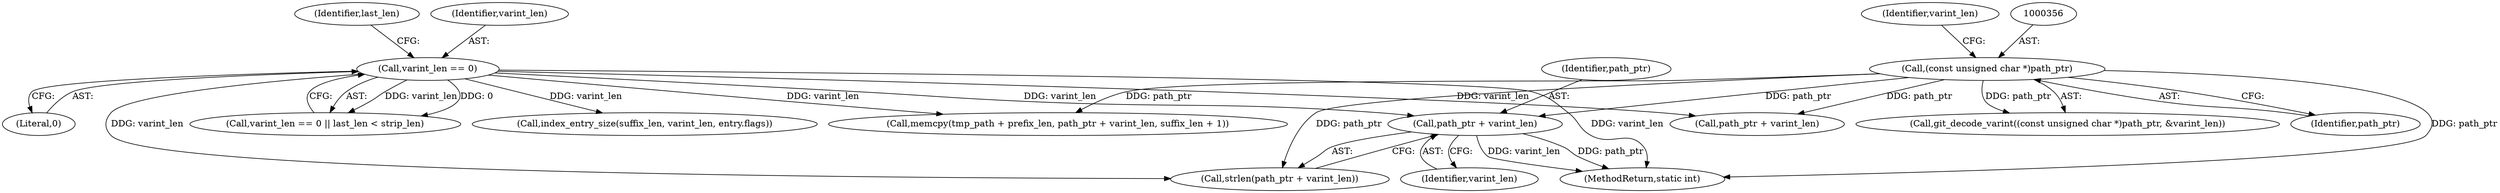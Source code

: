 digraph "0_libgit2_3db1af1f370295ad5355b8f64b865a2a357bcac0@pointer" {
"1000383" [label="(Call,path_ptr + varint_len)"];
"1000355" [label="(Call,(const unsigned char *)path_ptr)"];
"1000366" [label="(Call,varint_len == 0)"];
"1000370" [label="(Identifier,last_len)"];
"1000359" [label="(Identifier,varint_len)"];
"1000385" [label="(Identifier,varint_len)"];
"1000383" [label="(Call,path_ptr + varint_len)"];
"1000368" [label="(Literal,0)"];
"1000367" [label="(Identifier,varint_len)"];
"1000413" [label="(Call,memcpy(tmp_path + prefix_len, path_ptr + varint_len, suffix_len + 1))"];
"1000474" [label="(MethodReturn,static int)"];
"1000425" [label="(Call,index_entry_size(suffix_len, varint_len, entry.flags))"];
"1000417" [label="(Call,path_ptr + varint_len)"];
"1000382" [label="(Call,strlen(path_ptr + varint_len))"];
"1000366" [label="(Call,varint_len == 0)"];
"1000354" [label="(Call,git_decode_varint((const unsigned char *)path_ptr, &varint_len))"];
"1000357" [label="(Identifier,path_ptr)"];
"1000355" [label="(Call,(const unsigned char *)path_ptr)"];
"1000365" [label="(Call,varint_len == 0 || last_len < strip_len)"];
"1000384" [label="(Identifier,path_ptr)"];
"1000383" -> "1000382"  [label="AST: "];
"1000383" -> "1000385"  [label="CFG: "];
"1000384" -> "1000383"  [label="AST: "];
"1000385" -> "1000383"  [label="AST: "];
"1000382" -> "1000383"  [label="CFG: "];
"1000383" -> "1000474"  [label="DDG: path_ptr"];
"1000383" -> "1000474"  [label="DDG: varint_len"];
"1000355" -> "1000383"  [label="DDG: path_ptr"];
"1000366" -> "1000383"  [label="DDG: varint_len"];
"1000355" -> "1000354"  [label="AST: "];
"1000355" -> "1000357"  [label="CFG: "];
"1000356" -> "1000355"  [label="AST: "];
"1000357" -> "1000355"  [label="AST: "];
"1000359" -> "1000355"  [label="CFG: "];
"1000355" -> "1000474"  [label="DDG: path_ptr"];
"1000355" -> "1000354"  [label="DDG: path_ptr"];
"1000355" -> "1000382"  [label="DDG: path_ptr"];
"1000355" -> "1000413"  [label="DDG: path_ptr"];
"1000355" -> "1000417"  [label="DDG: path_ptr"];
"1000366" -> "1000365"  [label="AST: "];
"1000366" -> "1000368"  [label="CFG: "];
"1000367" -> "1000366"  [label="AST: "];
"1000368" -> "1000366"  [label="AST: "];
"1000370" -> "1000366"  [label="CFG: "];
"1000365" -> "1000366"  [label="CFG: "];
"1000366" -> "1000474"  [label="DDG: varint_len"];
"1000366" -> "1000365"  [label="DDG: varint_len"];
"1000366" -> "1000365"  [label="DDG: 0"];
"1000366" -> "1000382"  [label="DDG: varint_len"];
"1000366" -> "1000413"  [label="DDG: varint_len"];
"1000366" -> "1000417"  [label="DDG: varint_len"];
"1000366" -> "1000425"  [label="DDG: varint_len"];
}

